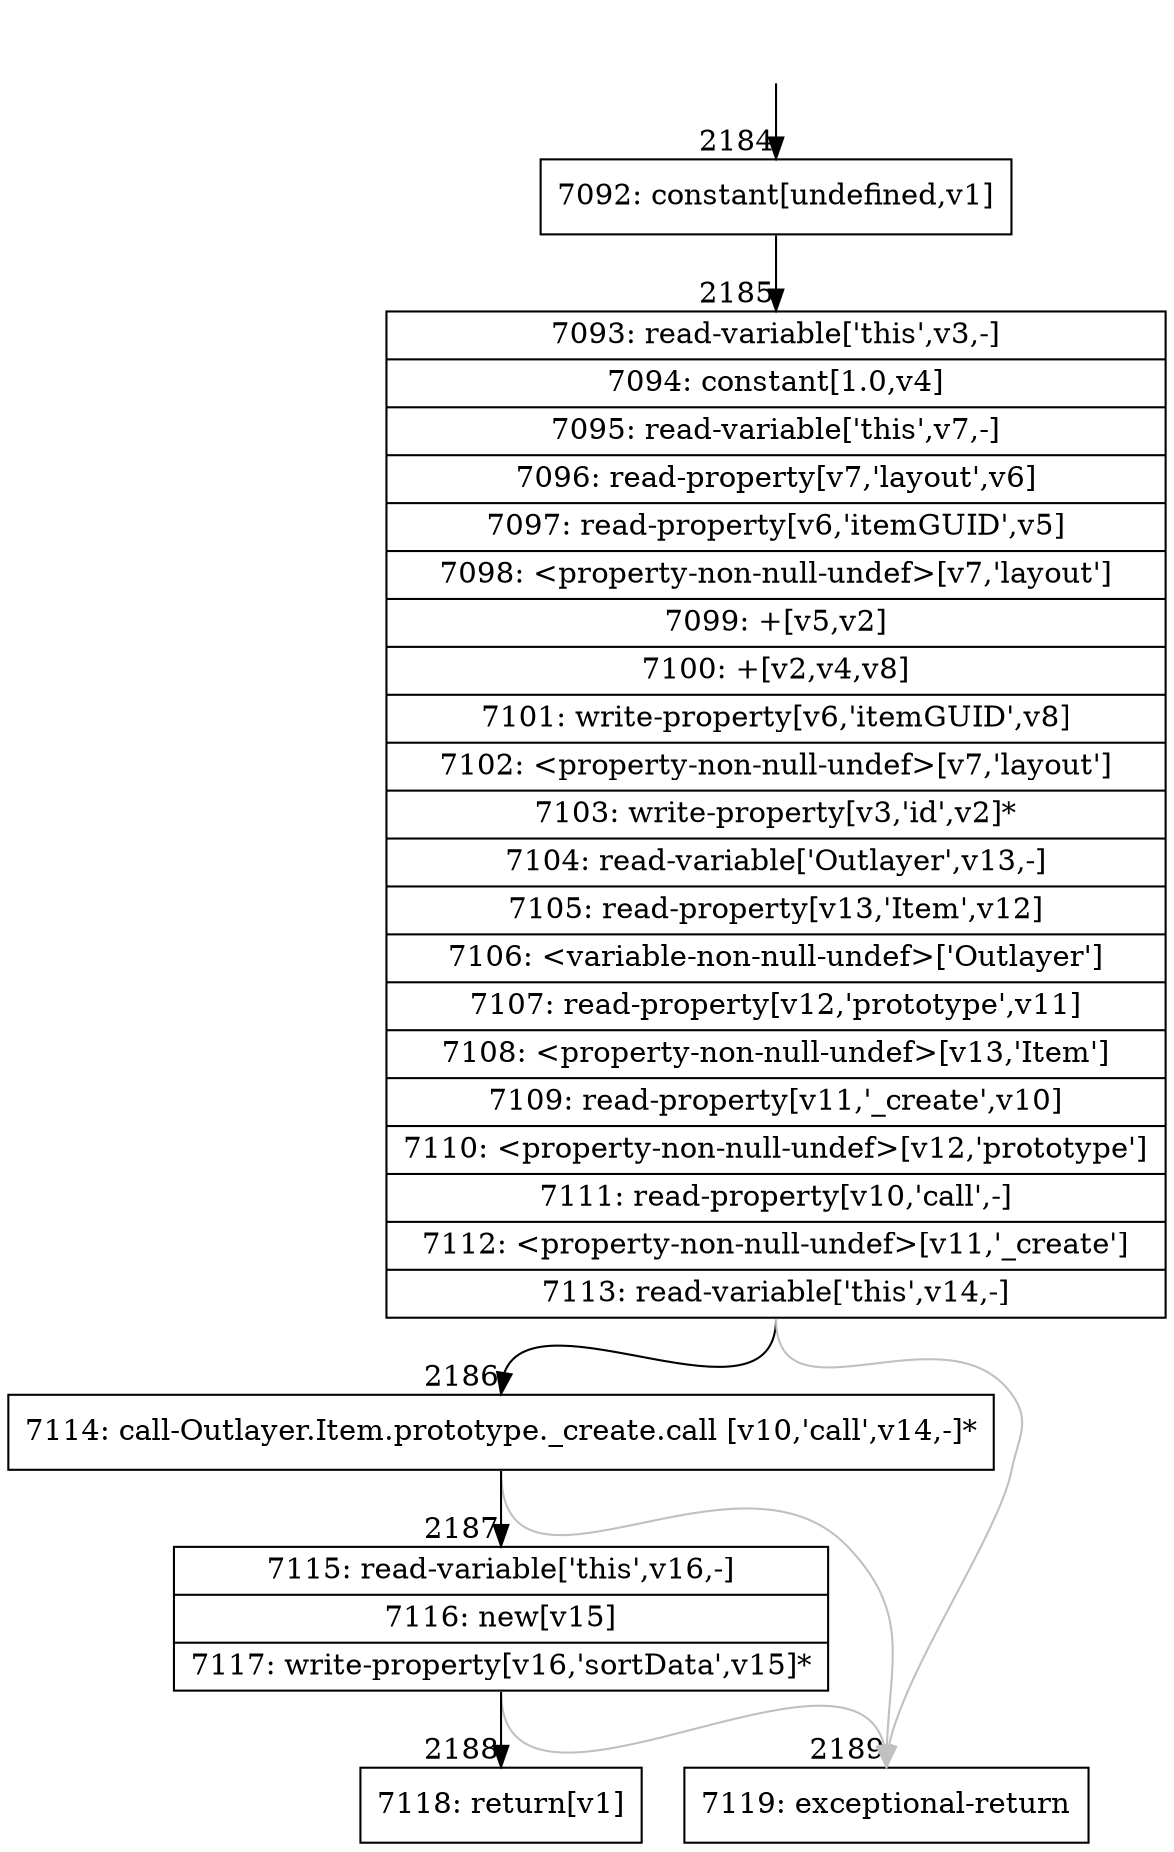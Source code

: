 digraph {
rankdir="TD"
BB_entry199[shape=none,label=""];
BB_entry199 -> BB2184 [tailport=s, headport=n, headlabel="    2184"]
BB2184 [shape=record label="{7092: constant[undefined,v1]}" ] 
BB2184 -> BB2185 [tailport=s, headport=n, headlabel="      2185"]
BB2185 [shape=record label="{7093: read-variable['this',v3,-]|7094: constant[1.0,v4]|7095: read-variable['this',v7,-]|7096: read-property[v7,'layout',v6]|7097: read-property[v6,'itemGUID',v5]|7098: \<property-non-null-undef\>[v7,'layout']|7099: +[v5,v2]|7100: +[v2,v4,v8]|7101: write-property[v6,'itemGUID',v8]|7102: \<property-non-null-undef\>[v7,'layout']|7103: write-property[v3,'id',v2]*|7104: read-variable['Outlayer',v13,-]|7105: read-property[v13,'Item',v12]|7106: \<variable-non-null-undef\>['Outlayer']|7107: read-property[v12,'prototype',v11]|7108: \<property-non-null-undef\>[v13,'Item']|7109: read-property[v11,'_create',v10]|7110: \<property-non-null-undef\>[v12,'prototype']|7111: read-property[v10,'call',-]|7112: \<property-non-null-undef\>[v11,'_create']|7113: read-variable['this',v14,-]}" ] 
BB2185 -> BB2186 [tailport=s, headport=n, headlabel="      2186"]
BB2185 -> BB2189 [tailport=s, headport=n, color=gray, headlabel="      2189"]
BB2186 [shape=record label="{7114: call-Outlayer.Item.prototype._create.call [v10,'call',v14,-]*}" ] 
BB2186 -> BB2187 [tailport=s, headport=n, headlabel="      2187"]
BB2186 -> BB2189 [tailport=s, headport=n, color=gray]
BB2187 [shape=record label="{7115: read-variable['this',v16,-]|7116: new[v15]|7117: write-property[v16,'sortData',v15]*}" ] 
BB2187 -> BB2188 [tailport=s, headport=n, headlabel="      2188"]
BB2187 -> BB2189 [tailport=s, headport=n, color=gray]
BB2188 [shape=record label="{7118: return[v1]}" ] 
BB2189 [shape=record label="{7119: exceptional-return}" ] 
//#$~ 3030
}
